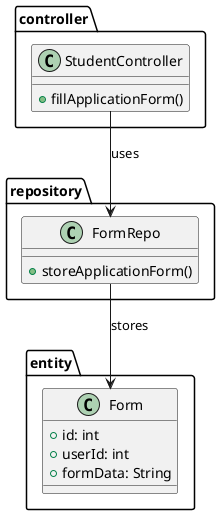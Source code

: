 ; filepath: /home/slightlywind/Repositories/Legacy/SWD392/class_diagrams/fill_application_form.puml
@startuml
package controller {
    class StudentController {
        +fillApplicationForm()
    }
}

package repository {
    class FormRepo {
        +storeApplicationForm()
    }
}

package entity {
    class Form {
        +id: int
        +userId: int
        +formData: String
    }
}

StudentController --> FormRepo : uses
FormRepo --> Form : stores
@enduml